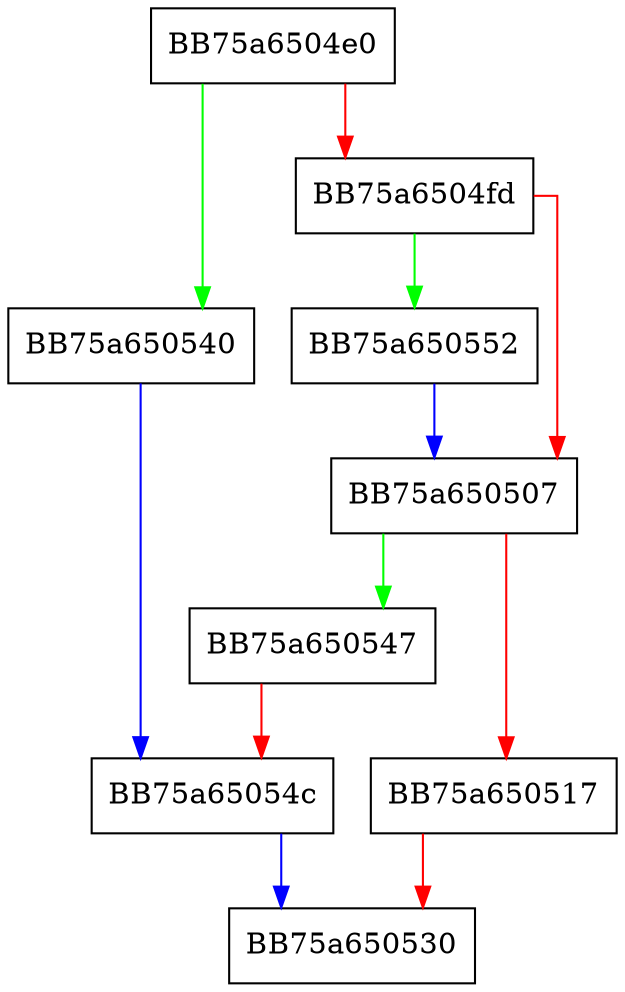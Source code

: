 digraph Read {
  node [shape="box"];
  graph [splines=ortho];
  BB75a6504e0 -> BB75a650540 [color="green"];
  BB75a6504e0 -> BB75a6504fd [color="red"];
  BB75a6504fd -> BB75a650552 [color="green"];
  BB75a6504fd -> BB75a650507 [color="red"];
  BB75a650507 -> BB75a650547 [color="green"];
  BB75a650507 -> BB75a650517 [color="red"];
  BB75a650517 -> BB75a650530 [color="red"];
  BB75a650540 -> BB75a65054c [color="blue"];
  BB75a650547 -> BB75a65054c [color="red"];
  BB75a65054c -> BB75a650530 [color="blue"];
  BB75a650552 -> BB75a650507 [color="blue"];
}